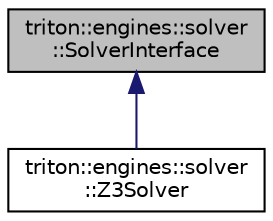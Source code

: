 digraph "triton::engines::solver::SolverInterface"
{
  edge [fontname="Helvetica",fontsize="10",labelfontname="Helvetica",labelfontsize="10"];
  node [fontname="Helvetica",fontsize="10",shape=record];
  Node0 [label="triton::engines::solver\l::SolverInterface",height=0.2,width=0.4,color="black", fillcolor="grey75", style="filled", fontcolor="black"];
  Node0 -> Node1 [dir="back",color="midnightblue",fontsize="10",style="solid",fontname="Helvetica"];
  Node1 [label="triton::engines::solver\l::Z3Solver",height=0.2,width=0.4,color="black", fillcolor="white", style="filled",URL="$classtriton_1_1engines_1_1solver_1_1Z3Solver.html",tooltip="Solver engine using z3. "];
}
